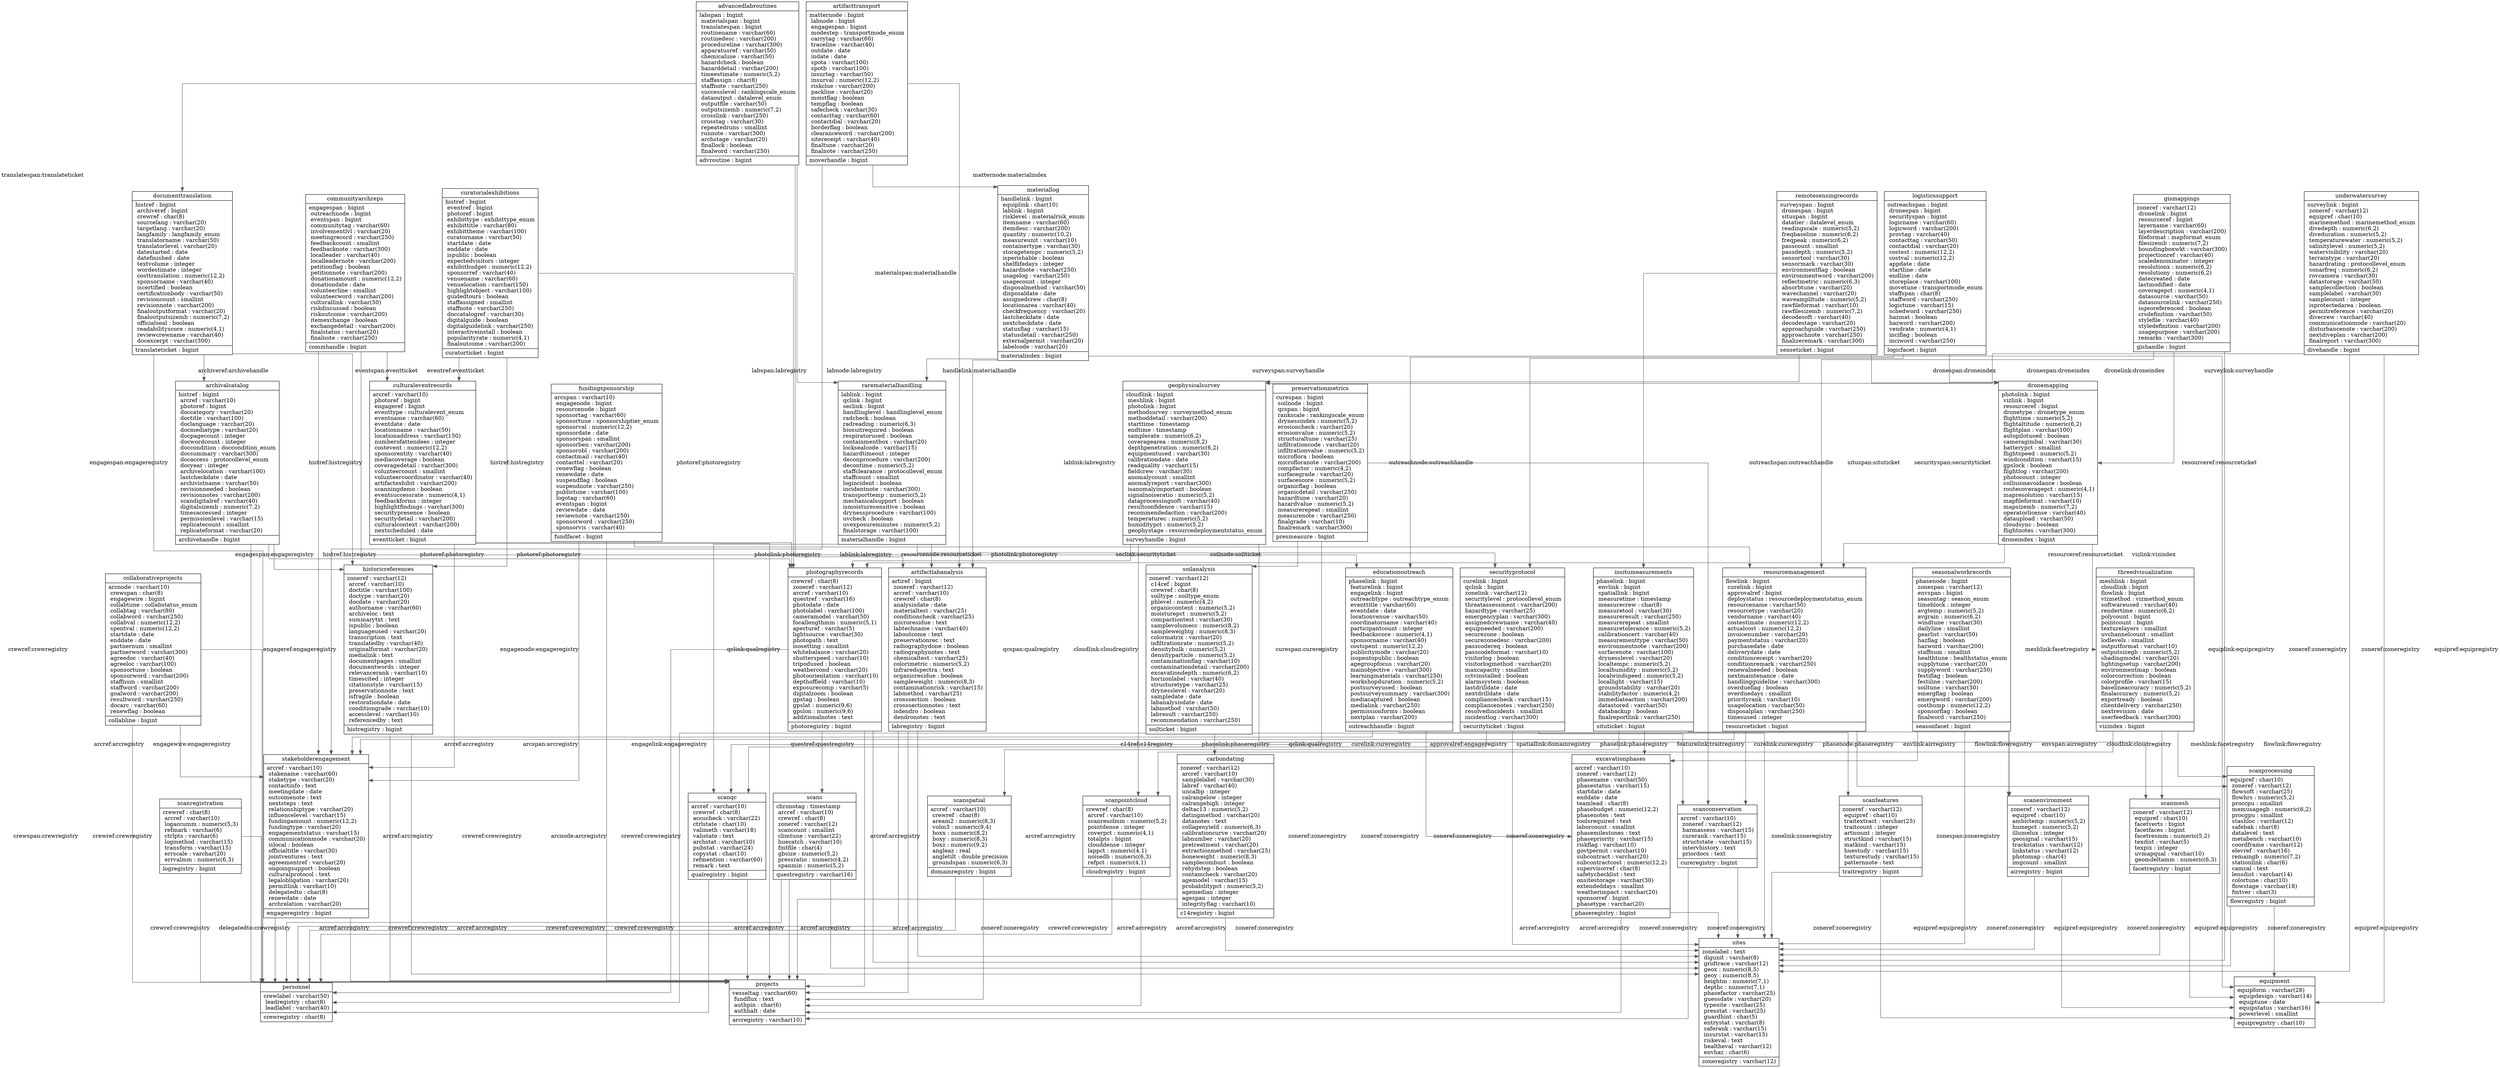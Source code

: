 digraph "advancedlabroutines" {

splines  = ortho;
fontname = "Inconsolata";

node [colorscheme = ylgnbu4];
edge [colorscheme = dark28, dir = both];

advancedlabroutines   [shape = record, label = "{ advancedlabroutines |  labspan : bigint\l  materialspan : bigint\l  translatespan : bigint\l  routinename : varchar(60)\l  routinedesc : varchar(200)\l  procedureline : varchar(300)\l  apparatusref : varchar(50)\l  chemicaluse : varchar(50)\l  hazardcheck : boolean\l  hazarddetail : varchar(200)\l  timeestimate : numeric(5,2)\l  staffassign : char(8)\l  staffnote : varchar(250)\l  successlevel : rankingscale_enum\l  dataoutput : datalevel_enum\l  outputfile : varchar(50)\l  outputsizemb : numeric(7,2)\l  crosslink : varchar(250)\l  crosstag : varchar(30)\l  repeatedruns : smallint\l  runnote : varchar(300)\l  archstage : varchar(20)\l  finallock : boolean\l  finalword : varchar(250)\l| advroutine : bigint\l }"];
archivalcatalog       [shape = record, label = "{ archivalcatalog |  histref : bigint\l  arcref : varchar(10)\l  photoref : bigint\l  doccategory : varchar(20)\l  doctitle : varchar(100)\l  doclanguage : varchar(20)\l  docmediatype : varchar(20)\l  docpagecount : integer\l  docwordcount : integer\l  doccondition : doccondition_enum\l  docsummary : varchar(300)\l  docaccess : protocollevel_enum\l  docyear : integer\l  archivelocation : varchar(100)\l  lastcheckdate : date\l  archivistname : varchar(50)\l  revisionneeded : boolean\l  revisionnotes : varchar(200)\l  scandigitalref : varchar(40)\l  digitalsizemb : numeric(7,2)\l  timesaccessed : integer\l  permissionlevel : varchar(15)\l  replicatecount : smallint\l  replicateformat : varchar(20)\l| archivehandle : bigint\l }"];
artifactlabanalysis   [shape = record, label = "{ artifactlabanalysis |  artiref : bigint\l  zoneref : varchar(12)\l  arcref : varchar(10)\l  crewref : char(8)\l  analysisdate : date\l  materialtest : varchar(25)\l  conditioncheck : varchar(25)\l  microresidue : text\l  labtechname : varchar(40)\l  laboutcome : text\l  preservationrec : text\l  radiographydone : boolean\l  radiographynotes : text\l  chemicaltest : varchar(25)\l  colorimetric : numeric(5,2)\l  infraredspectra : text\l  organicresidue : boolean\l  sampleweight : numeric(8,3)\l  contaminationrisk : varchar(15)\l  labmethod : varchar(25)\l  crosssection : boolean\l  crosssectionnotes : text\l  isdendro : boolean\l  dendronotes : text\l| labregistry : bigint\l }"];
artifacttransport     [shape = record, label = "{ artifacttransport |  matternode : bigint\l  labnode : bigint\l  engagespan : bigint\l  modestep : transportmode_enum\l  carrytag : varchar(60)\l  traceline : varchar(40)\l  outdate : date\l  indate : date\l  spota : varchar(100)\l  spotb : varchar(100)\l  insurtag : varchar(50)\l  insurval : numeric(12,2)\l  riskclue : varchar(200)\l  packline : varchar(20)\l  moistflag : boolean\l  tempflag : boolean\l  safecheck : varchar(30)\l  contacttag : varchar(60)\l  contactdial : varchar(20)\l  borderflag : boolean\l  clearanceword : varchar(200)\l  sitereceipt : varchar(40)\l  finaltune : varchar(20)\l  finalnote : varchar(250)\l| moverhandle : bigint\l }"];
carbondating          [shape = record, label = "{ carbondating |  zoneref : varchar(12)\l  arcref : varchar(10)\l  samplelabel : varchar(30)\l  labref : varchar(40)\l  uncalbp : integer\l  calrangelow : integer\l  calrangehigh : integer\l  deltac13 : numeric(5,2)\l  datingmethod : varchar(20)\l  datanotes : text\l  collagenyield : numeric(6,3)\l  calibrationcurve : varchar(20)\l  labnumber : varchar(20)\l  pretreatment : varchar(20)\l  extractionmethod : varchar(25)\l  boneweight : numeric(8,3)\l  samplecombust : boolean\l  rehydstep : boolean\l  contamcheck : varchar(20)\l  agemodel : varchar(15)\l  probabilitypct : numeric(5,2)\l  agemedian : integer\l  agespan : integer\l  integrityflag : varchar(10)\l| c14registry : bigint\l }"];
collaborativeprojects [shape = record, label = "{ collaborativeprojects |  arcnode : varchar(10)\l  crewspan : char(8)\l  engagewire : bigint\l  collabtune : collabstatus_enum\l  collabtag : varchar(80)\l  collabword : varchar(250)\l  collabval : numeric(12,2)\l  spentval : numeric(12,2)\l  startdate : date\l  enddate : date\l  partnernum : smallint\l  partnerword : varchar(300)\l  agreedoc : varchar(40)\l  agreeloc : varchar(100)\l  sponsortune : boolean\l  sponsorword : varchar(200)\l  staffnum : smallint\l  staffword : varchar(200)\l  goalword : varchar(200)\l  resultword : varchar(250)\l  docarc : varchar(60)\l  renewflag : boolean\l| collabline : bigint\l }"];
communityarchreps     [shape = record, label = "{ communityarchreps |  engagespan : bigint\l  outreachnode : bigint\l  eventspan : bigint\l  communitytag : varchar(60)\l  involvementlvl : varchar(20)\l  meetingrecord : varchar(250)\l  feedbackcount : smallint\l  feedbacknote : varchar(300)\l  localleader : varchar(40)\l  localleadernote : varchar(200)\l  petitionflag : boolean\l  petitionnote : varchar(200)\l  donationamount : numeric(12,2)\l  donationdate : date\l  volunteerline : smallint\l  volunteerword : varchar(200)\l  culturallink : varchar(50)\l  riskdiscussed : boolean\l  riskoutcome : varchar(200)\l  itemexchange : boolean\l  exchangedetail : varchar(200)\l  finalstatus : varchar(20)\l  finalnote : varchar(250)\l| commhandle : bigint\l }"];
culturaleventrecords  [shape = record, label = "{ culturaleventrecords |  arcref : varchar(10)\l  photoref : bigint\l  engageref : bigint\l  eventtype : culturalevent_enum\l  eventname : varchar(60)\l  eventdate : date\l  locationname : varchar(50)\l  locationaddress : varchar(150)\l  numberofattendees : integer\l  costevent : numeric(12,2)\l  sponsorentity : varchar(40)\l  mediacoverage : boolean\l  coveragedetail : varchar(300)\l  volunteercount : smallint\l  volunteercoordinator : varchar(40)\l  artifactexhibit : varchar(200)\l  scanningdemo : boolean\l  eventsuccessrate : numeric(4,1)\l  feedbackforms : integer\l  highlightfindings : varchar(300)\l  securitypresence : boolean\l  securitydetail : varchar(200)\l  culturalcontext : varchar(200)\l  nextscheduled : date\l| eventticket : bigint\l }"];
curatorialexhibitions [shape = record, label = "{ curatorialexhibitions |  histref : bigint\l  eventref : bigint\l  photoref : bigint\l  exhibittype : exhibittype_enum\l  exhibittitle : varchar(80)\l  exhibittheme : varchar(100)\l  curatorname : varchar(50)\l  startdate : date\l  enddate : date\l  ispublic : boolean\l  expectedvisitors : integer\l  exhibitbudget : numeric(12,2)\l  sponsorref : varchar(40)\l  venuename : varchar(60)\l  venuelocation : varchar(150)\l  highlightobject : varchar(100)\l  guidedtours : boolean\l  staffassigned : smallint\l  staffnote : varchar(250)\l  doccatalogref : varchar(30)\l  digitalguide : boolean\l  digitalguidelink : varchar(250)\l  interactiveinstall : boolean\l  popularityrate : numeric(4,1)\l  finaloutcome : varchar(200)\l| curatorticket : bigint\l }"];
documenttranslation   [shape = record, label = "{ documenttranslation |  histref : bigint\l  archiveref : bigint\l  crewref : char(8)\l  sourcelang : varchar(20)\l  targetlang : varchar(20)\l  langfamily : langfamily_enum\l  translatorname : varchar(50)\l  translatorlevel : varchar(20)\l  datestarted : date\l  datefinished : date\l  textvolume : integer\l  wordestimate : integer\l  costtranslation : numeric(12,2)\l  sponsorname : varchar(40)\l  iscertified : boolean\l  certificationbody : varchar(50)\l  revisioncount : smallint\l  revisionnote : varchar(200)\l  finaloutputformat : varchar(20)\l  finaloutputsizemb : numeric(7,2)\l  officialseal : boolean\l  readabilityscore : numeric(4,1)\l  reviewcrewname : varchar(40)\l  docexcerpt : varchar(300)\l| translateticket : bigint\l }"];
dronemapping          [shape = record, label = "{ dronemapping |  photolink : bigint\l  vizlink : bigint\l  resourceref : bigint\l  dronetype : dronetype_enum\l  flighttime : numeric(5,2)\l  flightaltitude : numeric(6,2)\l  flightplan : varchar(100)\l  autopilotused : boolean\l  cameragimbal : varchar(30)\l  batterypct : smallint\l  flightspeed : numeric(5,2)\l  windcondition : varchar(15)\l  gpslock : boolean\l  flightlog : varchar(200)\l  photocount : integer\l  collisionavoidance : boolean\l  routecoveragepct : numeric(4,1)\l  mapresolution : varchar(15)\l  mapfileformat : varchar(10)\l  mapsizemb : numeric(7,2)\l  operatorlicense : varchar(40)\l  dataupload : varchar(50)\l  cloudsync : boolean\l  flightnotes : varchar(300)\l| droneindex : bigint\l }"];
educationoutreach     [shape = record, label = "{ educationoutreach |  phaselink : bigint\l  featurelink : bigint\l  engagelink : bigint\l  outreachtype : outreachtype_enum\l  eventtitle : varchar(60)\l  eventdate : date\l  locationvenue : varchar(50)\l  coordinatorname : varchar(40)\l  participantcount : integer\l  feedbackscore : numeric(4,1)\l  sponsorname : varchar(40)\l  costspent : numeric(12,2)\l  publicitymode : varchar(20)\l  isopentopublic : boolean\l  agegroupfocus : varchar(20)\l  mainobjective : varchar(300)\l  learningmaterials : varchar(250)\l  workshopduration : numeric(5,2)\l  postsurveyused : boolean\l  postsurveysummary : varchar(300)\l  mediacaptured : boolean\l  medialink : varchar(250)\l  permissionforms : boolean\l  nextplan : varchar(200)\l| outreachhandle : bigint\l }"];
equipment             [shape = record, label = "{ equipment |  equipform : varchar(28)\l  equipdesign : varchar(14)\l  equiptune : date\l  equipstatus : varchar(16)\l  powerlevel : smallint\l| equipregistry : char(10)\l }"];
excavationphases      [shape = record, label = "{ excavationphases |  arcref : varchar(10)\l  zoneref : varchar(12)\l  phasename : varchar(50)\l  phasestatus : varchar(15)\l  startdate : date\l  enddate : date\l  teamlead : char(8)\l  phasebudget : numeric(12,2)\l  phasenotes : text\l  toolsrequired : text\l  laborcount : smallint\l  phasemilestones : text\l  phasepriority : varchar(15)\l  riskflag : varchar(10)\l  govtpermit : varchar(10)\l  subcontract : varchar(20)\l  subcontractcost : numeric(12,2)\l  supervisorref : char(8)\l  safetychecklist : text\l  onsitestorage : varchar(30)\l  extendeddays : smallint\l  weatherimpact : varchar(20)\l  sponsorref : bigint\l  phasetype : varchar(20)\l| phaseregistry : bigint\l }"];
fundingsponsorship    [shape = record, label = "{ fundingsponsorship |  arcspan : varchar(10)\l  engagenode : bigint\l  resourcenode : bigint\l  sponsortag : varchar(60)\l  sponsortune : sponsorshiptier_enum\l  sponsorval : numeric(12,2)\l  sponsordate : date\l  sponsorspan : smallint\l  sponsorben : varchar(200)\l  sponsorobl : varchar(200)\l  contactmail : varchar(40)\l  contacttel : varchar(20)\l  renewflag : boolean\l  renewdate : date\l  suspendflag : boolean\l  suspendnote : varchar(250)\l  publictune : varchar(100)\l  logotag : varchar(60)\l  eventspan : bigint\l  reviewdate : date\l  reviewnote : varchar(250)\l  sponsorword : varchar(250)\l  sponsorvis : varchar(40)\l| fundfacet : bigint\l }"];
geophysicalsurvey     [shape = record, label = "{ geophysicalsurvey |  cloudlink : bigint\l  meshlink : bigint\l  photolink : bigint\l  methodsurvey : surveymethod_enum\l  methoddetail : varchar(200)\l  starttime : timestamp\l  endtime : timestamp\l  samplerate : numeric(6,2)\l  coveragearea : numeric(8,2)\l  depthpenetration : numeric(6,2)\l  equipmentused : varchar(30)\l  calibrationdate : date\l  readquality : varchar(15)\l  fieldcrew : varchar(30)\l  anomalycount : smallint\l  anomalyreport : varchar(300)\l  isanomalyimportant : boolean\l  signalnoiseratio : numeric(5,2)\l  dataprocessingsoft : varchar(40)\l  resultconfidence : varchar(15)\l  recommendedaction : varchar(200)\l  temperaturec : numeric(5,2)\l  humiditypct : numeric(5,2)\l  geophystage : resourcedeploymentstatus_enum\l| surveyhandle : bigint\l }"];
gismappings           [shape = record, label = "{ gismappings |  zoneref : varchar(12)\l  dronelink : bigint\l  resourceref : bigint\l  layername : varchar(60)\l  layerdescription : varchar(200)\l  fileformat : mapformat_enum\l  filesizemb : numeric(7,2)\l  boundingboxwkt : varchar(300)\l  projectionref : varchar(40)\l  scaledenominator : integer\l  resolutionx : numeric(6,2)\l  resolutiony : numeric(6,2)\l  datecreated : date\l  lastmodified : date\l  coveragepct : numeric(4,1)\l  datasource : varchar(50)\l  datasourcelink : varchar(250)\l  isgeoreferenced : boolean\l  crsdefinition : varchar(50)\l  stylefile : varchar(40)\l  styledefinition : varchar(200)\l  usagepurpose : varchar(200)\l  remarks : varchar(300)\l| gishandle : bigint\l }"];
historicreferences    [shape = record, label = "{ historicreferences |  zoneref : varchar(12)\l  arcref : varchar(10)\l  doctitle : varchar(100)\l  doctype : varchar(20)\l  docdate : varchar(20)\l  authorname : varchar(60)\l  archiveloc : text\l  summarytxt : text\l  ispublic : boolean\l  languageused : varchar(20)\l  transcription : text\l  translatedby : varchar(40)\l  originalformat : varchar(20)\l  medialink : text\l  documentpages : smallint\l  documentwords : integer\l  relevancerank : varchar(10)\l  timescited : integer\l  citationstyle : varchar(15)\l  preservationnote : text\l  isfragile : boolean\l  restorationdate : date\l  conditiongrade : varchar(10)\l  accesslevel : varchar(10)\l  referencedby : text\l| histregistry : bigint\l }"];
insitumeasurements    [shape = record, label = "{ insitumeasurements |  phaselink : bigint\l  envlink : bigint\l  spatiallink : bigint\l  measuretime : timestamp\l  measurecrew : char(8)\l  measuretool : varchar(30)\l  measureresult : varchar(250)\l  measurerepeat : smallint\l  measuretolerance : numeric(5,2)\l  calibrationcert : varchar(40)\l  measurementtype : varchar(50)\l  environmentnote : varchar(200)\l  surfacenote : varchar(100)\l  drynesslevel : varchar(20)\l  localtempc : numeric(5,2)\l  localhumidity : numeric(5,2)\l  localwindspeed : numeric(5,2)\l  locallight : varchar(15)\l  groundstability : varchar(20)\l  stabilityfactor : numeric(4,2)\l  immediateaction : varchar(200)\l  datastored : varchar(50)\l  databackup : boolean\l  finalreportlink : varchar(250)\l| situticket : bigint\l }"];
logisticssupport      [shape = record, label = "{ logisticssupport |  outreachspan : bigint\l  dronespan : bigint\l  securityspan : bigint\l  logicname : varchar(60)\l  logicword : varchar(200)\l  provtag : varchar(40)\l  contacttag : varchar(50)\l  contactdial : varchar(20)\l  costest : numeric(12,2)\l  costval : numeric(12,2)\l  appdate : date\l  startline : date\l  endline : date\l  storeplace : varchar(100)\l  movetune : transportmode_enum\l  staffspan : char(8)\l  staffword : varchar(250)\l  logictune : varchar(15)\l  schedword : varchar(250)\l  hazmat : boolean\l  hazword : varchar(200)\l  vendrate : numeric(4,1)\l  inciflag : boolean\l  inciword : varchar(250)\l| logicfacet : bigint\l }"];
materiallog           [shape = record, label = "{ materiallog |  handlelink : bigint\l  equiplink : char(10)\l  lablink : bigint\l  risklevel : materialrisk_enum\l  itemname : varchar(60)\l  itemdesc : varchar(200)\l  quantity : numeric(10,2)\l  measureunit : varchar(10)\l  containertype : varchar(30)\l  storagetempc : numeric(5,2)\l  isperishable : boolean\l  shelflifedays : integer\l  hazardnote : varchar(250)\l  usagelog : varchar(250)\l  usagecount : integer\l  disposalmethod : varchar(50)\l  disposaldate : date\l  assignedcrew : char(8)\l  locationarea : varchar(40)\l  checkfrequency : varchar(20)\l  lastcheckdate : date\l  nextcheckdate : date\l  statusflag : varchar(15)\l  statusdetail : varchar(250)\l  externalpermit : varchar(20)\l  labelcode : varchar(20)\l| materialindex : bigint\l }"];
personnel             [shape = record, label = "{ personnel |  crewlabel : varchar(50)\l  leadregistry : char(8)\l  leadlabel : varchar(40)\l| crewregistry : char(8)\l }"];
photographyrecords    [shape = record, label = "{ photographyrecords |  crewref : char(8)\l  zoneref : varchar(12)\l  arcref : varchar(10)\l  questref : varchar(16)\l  photodate : date\l  photolabel : varchar(100)\l  cameramodel : varchar(50)\l  focallengthmm : numeric(5,1)\l  aperturef : varchar(5)\l  lightsource : varchar(30)\l  photopath : text\l  isosetting : smallint\l  whitebalance : varchar(20)\l  shutterspeed : varchar(10)\l  tripodused : boolean\l  weathercond : varchar(20)\l  photoorientation : varchar(10)\l  depthoffield : varchar(10)\l  exposurecomp : varchar(5)\l  digitalzoom : boolean\l  gpstag : boolean\l  gpslat : numeric(9,6)\l  gpslon : numeric(9,6)\l  additionalnotes : text\l| photoregistry : bigint\l }"];
preservationmetrics   [shape = record, label = "{ preservationmetrics |  curespan : bigint\l  soilnode : bigint\l  qcspan : bigint\l  rankscale : rankingscale_enum\l  drynessindex : numeric(5,2)\l  erosioncheck : varchar(20)\l  erosionvalue : numeric(5,2)\l  structuraltune : varchar(25)\l  infiltrationcode : varchar(20)\l  infiltrationvalue : numeric(5,2)\l  microflora : boolean\l  microfloranote : varchar(200)\l  compfactor : numeric(4,2)\l  surfacegrade : varchar(20)\l  surfacescore : numeric(5,2)\l  organicflag : boolean\l  organicdetail : varchar(250)\l  hazardtune : varchar(20)\l  hazardvalue : numeric(5,2)\l  measurerepeat : smallint\l  measurenote : varchar(250)\l  finalgrade : varchar(10)\l  finalremark : varchar(300)\l| presmeasure : bigint\l }"];
projects              [shape = record, label = "{ projects |  vesseltag : varchar(60)\l  fundflux : text\l  authpin : char(6)\l  authhalt : date\l| arcregistry : varchar(10)\l }"];
rarematerialhandling  [shape = record, label = "{ rarematerialhandling |  lablink : bigint\l  qclink : bigint\l  seclink : bigint\l  handlinglevel : handlinglevel_enum\l  radcheck : boolean\l  radreading : numeric(6,3)\l  biosuitrequired : boolean\l  respiratorused : boolean\l  containmentbox : varchar(20)\l  locksealcode : varchar(15)\l  hazardtimeout : integer\l  deconprocedure : varchar(200)\l  decontime : numeric(5,2)\l  staffclearance : protocollevel_enum\l  staffcount : smallint\l  logincident : boolean\l  incidentnote : varchar(300)\l  transporttemp : numeric(5,2)\l  mechanicalsupport : boolean\l  ismoisturesensitive : boolean\l  drynessprocedure : varchar(100)\l  uvcheck : boolean\l  uvexposureminutes : numeric(5,2)\l  finalstorage : varchar(100)\l| materialhandle : bigint\l }"];
remotesensingrecords  [shape = record, label = "{ remotesensingrecords |  surveyspan : bigint\l  dronespan : bigint\l  situspan : bigint\l  datatier : datalevel_enum\l  readingscale : numeric(5,2)\l  freqbaseline : numeric(6,2)\l  freqpeak : numeric(6,2)\l  passcount : smallint\l  passdepth : numeric(5,2)\l  sensortool : varchar(30)\l  sensormark : varchar(30)\l  environmentflag : boolean\l  environmentword : varchar(200)\l  reflectmetric : numeric(6,3)\l  absorbtune : varchar(20)\l  wavechannel : varchar(20)\l  waveamplitude : numeric(5,2)\l  rawfileformat : varchar(10)\l  rawfilesizemb : numeric(7,2)\l  decodesoft : varchar(40)\l  decodestage : varchar(20)\l  approachguide : varchar(250)\l  approachnote : varchar(250)\l  finalizeremark : varchar(300)\l| senseticket : bigint\l }"];
resourcemanagement    [shape = record, label = "{ resourcemanagement |  flowlink : bigint\l  curelink : bigint\l  approvalref : bigint\l  deploystatus : resourcedeploymentstatus_enum\l  resourcename : varchar(50)\l  resourcetype : varchar(20)\l  vendorname : varchar(40)\l  costestimate : numeric(12,2)\l  actualcost : numeric(12,2)\l  invoicenumber : varchar(20)\l  paymentstatus : varchar(20)\l  purchasedate : date\l  deliverydate : date\l  conditionreceipt : varchar(20)\l  conditionremark : varchar(250)\l  renewalneeded : boolean\l  nextmaintenance : date\l  handlingguideline : varchar(300)\l  overdueflag : boolean\l  overduedays : smallint\l  priorityrank : varchar(10)\l  usagelocation : varchar(50)\l  disposalplan : varchar(250)\l  timesused : integer\l| resourceticket : bigint\l }"];
scanconservation      [shape = record, label = "{ scanconservation |  arcref : varchar(10)\l  zoneref : varchar(12)\l  harmassess : varchar(15)\l  curerank : varchar(15)\l  structstate : varchar(15)\l  intervhistory : text\l  priordocs : text\l| cureregistry : bigint\l }"];
scanenvironment       [shape = record, label = "{ scanenvironment |  zoneref : varchar(12)\l  equipref : char(10)\l  ambictemp : numeric(5,2)\l  humepct : numeric(5,2)\l  illumelux : integer\l  geosignal : varchar(15)\l  trackstatus : varchar(12)\l  linkstatus : varchar(12)\l  photomap : char(4)\l  imgcount : smallint\l| airregistry : bigint\l }"];
scanfeatures          [shape = record, label = "{ scanfeatures |  zoneref : varchar(12)\l  equipref : char(10)\l  traitextract : varchar(25)\l  traitcount : integer\l  articount : integer\l  structkind : varchar(15)\l  matkind : varchar(15)\l  huestudy : varchar(15)\l  texturestudy : varchar(15)\l  patternnote : text\l| traitregistry : bigint\l }"];
scanmesh              [shape = record, label = "{ scanmesh |  zoneref : varchar(12)\l  equipref : char(10)\l  facetverts : bigint\l  facetfaces : bigint\l  facetresmm : numeric(5,2)\l  texdist : varchar(5)\l  texpix : integer\l  uvmapqual : varchar(10)\l  geomdeltamm : numeric(6,3)\l| facetregistry : bigint\l }"];
scanpointcloud        [shape = record, label = "{ scanpointcloud |  crewref : char(8)\l  arcref : varchar(10)\l  scanresolmm : numeric(5,2)\l  pointdense : integer\l  coverpct : numeric(4,1)\l  totalpts : bigint\l  clouddense : integer\l  lappct : numeric(4,1)\l  noisedb : numeric(6,3)\l  refpct : numeric(4,1)\l| cloudregistry : bigint\l }"];
scanprocessing        [shape = record, label = "{ scanprocessing |  equipref : char(10)\l  zoneref : varchar(12)\l  flowsoft : varchar(25)\l  flowhrs : numeric(5,2)\l  proccpu : smallint\l  memusagegb : numeric(6,2)\l  procgpu : smallint\l  stashloc : varchar(12)\l  safebak : char(8)\l  datalevel : text\l  metabench : varchar(10)\l  coordframe : varchar(12)\l  elevref : varchar(16)\l  remaingb : numeric(7,2)\l  stationlink : char(6)\l  camcal : text\l  lensdist : varchar(14)\l  colortune : char(10)\l  flowstage : varchar(18)\l  fmtver : char(3)\l| flowregistry : bigint\l }"];
scanqc                [shape = record, label = "{ scanqc |  arcref : varchar(10)\l  crewref : char(8)\l  accucheck : varchar(22)\l  ctrlstate : char(10)\l  valimeth : varchar(18)\l  valistate : text\l  archstat : varchar(10)\l  pubstat : varchar(24)\l  copystat : char(10)\l  refmention : varchar(60)\l  remark : text\l| qualregistry : bigint\l }"];
scanregistration      [shape = record, label = "{ scanregistration |  crewref : char(8)\l  arcref : varchar(10)\l  logaccumm : numeric(5,3)\l  refmark : varchar(6)\l  ctrlpts : varchar(6)\l  logmethod : varchar(15)\l  transform : varchar(15)\l  errscale : varchar(20)\l  errvalmm : numeric(6,3)\l| logregistry : bigint\l }"];
scans                 [shape = record, label = "{ scans |  chronotag : timestamp\l  arcref : varchar(10)\l  crewref : char(8)\l  zoneref : varchar(12)\l  scancount : smallint\l  climtune : varchar(22)\l  huecatch : varchar(10)\l  fmtfile : char(4)\l  gbsize : numeric(5,2)\l  pressratio : numeric(4,2)\l  spanmin : numeric(5,2)\l| questregistry : varchar(16)\l }"];
scanspatial           [shape = record, label = "{ scanspatial |  arcref : varchar(10)\l  crewref : char(8)\l  aream2 : numeric(8,3)\l  volm3 : numeric(9,4)\l  boxx : numeric(8,2)\l  boxy : numeric(8,3)\l  boxz : numeric(9,2)\l  angleaz : real\l  angletilt : double precision\l  groundspan : numeric(6,3)\l| domainregistry : bigint\l }"];
seasonalworkrecords   [shape = record, label = "{ seasonalworkrecords |  phasenode : bigint\l  zonespan : varchar(12)\l  envspan : bigint\l  seasontag : season_enum\l  timeblock : integer\l  avgtemp : numeric(5,2)\l  avgrain : numeric(6,2)\l  windtune : varchar(30)\l  dailyline : smallint\l  gearlist : varchar(50)\l  hazflag : boolean\l  hazword : varchar(200)\l  staffnum : smallint\l  healthtune : healthstatus_enum\l  supplytune : varchar(20)\l  supplyword : varchar(250)\l  festiflag : boolean\l  festiline : varchar(200)\l  soiltune : varchar(30)\l  emergflag : boolean\l  emergword : varchar(200)\l  costbump : numeric(12,2)\l  sponsorflag : boolean\l  finalword : varchar(250)\l| seasonfacet : bigint\l }"];
securityprotocol      [shape = record, label = "{ securityprotocol |  curelink : bigint\l  qclink : bigint\l  zonelink : varchar(12)\l  securitylevel : protocollevel_enum\l  threatassessment : varchar(200)\l  hazardtype : varchar(25)\l  emergencyplan : varchar(300)\l  assignedcrewname : varchar(40)\l  equipneeded : varchar(200)\l  securezone : boolean\l  securezonedesc : varchar(200)\l  passcodereq : boolean\l  passcodeformat : varchar(10)\l  visitorlog : boolean\l  visitorlogmethod : varchar(20)\l  maxcapacity : smallint\l  cctvinstalled : boolean\l  alarmsystem : boolean\l  lastdrilldate : date\l  nextdrilldate : date\l  compliancecheck : varchar(15)\l  compliancenotes : varchar(250)\l  resolvedincidents : smallint\l  incidentlog : varchar(300)\l| securityticket : bigint\l }"];
sites                 [shape = record, label = "{ sites |  zonelabel : text\l  digunit : varchar(8)\l  gridtrace : varchar(12)\l  geox : numeric(8,5)\l  geoy : numeric(8,5)\l  heightm : numeric(7,1)\l  depthc : numeric(7,1)\l  phasefactor : varchar(25)\l  guessdate : varchar(20)\l  typesite : varchar(25)\l  presstat : varchar(25)\l  guardhint : char(5)\l  entrystat : varchar(8)\l  saferank : varchar(15)\l  insurstat : varchar(15)\l  riskeval : text\l  healtheval : varchar(12)\l  envhaz : char(6)\l| zoneregistry : varchar(12)\l }"];
soilanalysis          [shape = record, label = "{ soilanalysis |  zoneref : varchar(12)\l  c14ref : bigint\l  crewref : char(8)\l  soiltype : soiltype_enum\l  phlevel : numeric(4,2)\l  organiccontent : numeric(5,2)\l  moisturepct : numeric(5,2)\l  compactiontest : varchar(30)\l  samplevolumecc : numeric(8,2)\l  sampleweightg : numeric(8,3)\l  colormatrix : varchar(20)\l  infiltrationrate : numeric(5,2)\l  densitybulk : numeric(5,2)\l  densityparticle : numeric(5,2)\l  contaminationflag : varchar(10)\l  contaminationdetail : varchar(200)\l  excavationdepth : numeric(6,2)\l  horizonlabel : varchar(40)\l  structuretype : varchar(25)\l  drynesslevel : varchar(20)\l  sampledate : date\l  labanalysisdate : date\l  labmethod : varchar(50)\l  labresult : varchar(250)\l  recommendation : varchar(250)\l| soilticket : bigint\l }"];
stakeholderengagement [shape = record, label = "{ stakeholderengagement |  arcref : varchar(10)\l  stakename : varchar(60)\l  staketype : varchar(20)\l  contactinfo : text\l  meetingdate : date\l  outcomenote : text\l  nextsteps : text\l  relationshiptype : varchar(20)\l  influencelevel : varchar(15)\l  fundingamount : numeric(12,2)\l  fundingtype : varchar(20)\l  engagementstatus : varchar(15)\l  communicationmode : varchar(20)\l  islocal : boolean\l  officialtitle : varchar(30)\l  jointventures : text\l  agreementref : varchar(20)\l  ongoingsupport : boolean\l  culturalprotocol : text\l  legalobligation : varchar(20)\l  permitlink : varchar(10)\l  delegatedto : char(8)\l  renewdate : date\l  archrelation : varchar(20)\l| engageregistry : bigint\l }"];
threedvisualization   [shape = record, label = "{ threedvisualization |  meshlink : bigint\l  cloudlink : bigint\l  flowlink : bigint\l  vizmethod : vizmethod_enum\l  softwareused : varchar(40)\l  rendertime : numeric(6,2)\l  polycount : bigint\l  pointcount : bigint\l  texturelayers : smallint\l  uvchannelcount : smallint\l  lodlevels : smallint\l  outputformat : varchar(10)\l  outputsizegb : numeric(5,2)\l  shadingmodel : varchar(20)\l  lightingsetup : varchar(200)\l  environmentmap : boolean\l  colorcorrection : boolean\l  colorprofile : varchar(15)\l  baselineaccuracy : numeric(5,2)\l  finalaccuracy : numeric(5,2)\l  exportready : boolean\l  clientdelivery : varchar(250)\l  nextrevision : date\l  userfeedback : varchar(300)\l| vizindex : bigint\l }"];
underwatersurvey      [shape = record, label = "{ underwatersurvey |  surveylink : bigint\l  zoneref : varchar(12)\l  equipref : char(10)\l  marinemethod : marinemethod_enum\l  divedepth : numeric(6,2)\l  diveduration : numeric(5,2)\l  temperaturewater : numeric(5,2)\l  salinitylevel : numeric(5,2)\l  watervisibility : varchar(20)\l  terraintype : varchar(20)\l  hazardrating : protocollevel_enum\l  sonarfreq : numeric(6,2)\l  rovcamera : varchar(30)\l  datastorage : varchar(50)\l  samplecollection : boolean\l  samplelabel : varchar(30)\l  samplecount : integer\l  isprotectedarea : boolean\l  permitreference : varchar(20)\l  divecrew : varchar(40)\l  communicationmode : varchar(20)\l  disturbancenote : varchar(200)\l  nextdiveplan : varchar(200)\l  finalreport : varchar(300)\l| divehandle : bigint\l }"];

advancedlabroutines   -> artifactlabanalysis   [color = "#595959", style = solid , arrowtail = none    , arrowhead = normal  , taillabel = "", label = "labspan:labregistry", headlabel = ""];
advancedlabroutines   -> documenttranslation   [color = "#595959", style = solid , arrowtail = none    , arrowhead = normal  , taillabel = "", label = "translatespan:translateticket", headlabel = ""];
advancedlabroutines   -> rarematerialhandling  [color = "#595959", style = solid , arrowtail = none    , arrowhead = normal  , taillabel = "", label = "materialspan:materialhandle", headlabel = ""];
archivalcatalog       -> historicreferences    [color = "#595959", style = solid , arrowtail = none    , arrowhead = normal  , taillabel = "", label = "histref:histregistry", headlabel = ""];
archivalcatalog       -> photographyrecords    [color = "#595959", style = solid , arrowtail = none    , arrowhead = normal  , taillabel = "", label = "photoref:photoregistry", headlabel = ""];
archivalcatalog       -> projects              [color = "#595959", style = solid , arrowtail = none    , arrowhead = normal  , taillabel = "", label = "arcref:arcregistry", headlabel = ""];
artifactlabanalysis   -> personnel             [color = "#595959", style = solid , arrowtail = none    , arrowhead = normal  , taillabel = "", label = "crewref:crewregistry", headlabel = ""];
artifactlabanalysis   -> projects              [color = "#595959", style = solid , arrowtail = none    , arrowhead = normal  , taillabel = "", label = "arcref:arcregistry", headlabel = ""];
artifactlabanalysis   -> sites                 [color = "#595959", style = solid , arrowtail = none    , arrowhead = normal  , taillabel = "", label = "zoneref:zoneregistry", headlabel = ""];
artifacttransport     -> artifactlabanalysis   [color = "#595959", style = solid , arrowtail = none    , arrowhead = normal  , taillabel = "", label = "labnode:labregistry", headlabel = ""];
artifacttransport     -> materiallog           [color = "#595959", style = solid , arrowtail = none    , arrowhead = normal  , taillabel = "", label = "matternode:materialindex", headlabel = ""];
artifacttransport     -> stakeholderengagement [color = "#595959", style = solid , arrowtail = none    , arrowhead = normal  , taillabel = "", label = "engagespan:engageregistry", headlabel = ""];
carbondating          -> projects              [color = "#595959", style = solid , arrowtail = none    , arrowhead = normal  , taillabel = "", label = "arcref:arcregistry", headlabel = ""];
carbondating          -> sites                 [color = "#595959", style = solid , arrowtail = none    , arrowhead = normal  , taillabel = "", label = "zoneref:zoneregistry", headlabel = ""];
collaborativeprojects -> personnel             [color = "#595959", style = solid , arrowtail = none    , arrowhead = normal  , taillabel = "", label = "crewspan:crewregistry", headlabel = ""];
collaborativeprojects -> projects              [color = "#595959", style = solid , arrowtail = none    , arrowhead = normal  , taillabel = "", label = "arcnode:arcregistry", headlabel = ""];
collaborativeprojects -> stakeholderengagement [color = "#595959", style = solid , arrowtail = none    , arrowhead = normal  , taillabel = "", label = "engagewire:engageregistry", headlabel = ""];
communityarchreps     -> culturaleventrecords  [color = "#595959", style = solid , arrowtail = none    , arrowhead = normal  , taillabel = "", label = "eventspan:eventticket", headlabel = ""];
communityarchreps     -> educationoutreach     [color = "#595959", style = solid , arrowtail = none    , arrowhead = normal  , taillabel = "", label = "outreachnode:outreachhandle", headlabel = ""];
communityarchreps     -> stakeholderengagement [color = "#595959", style = solid , arrowtail = none    , arrowhead = normal  , taillabel = "", label = "engagespan:engageregistry", headlabel = ""];
culturaleventrecords  -> photographyrecords    [color = "#595959", style = solid , arrowtail = none    , arrowhead = normal  , taillabel = "", label = "photoref:photoregistry", headlabel = ""];
culturaleventrecords  -> projects              [color = "#595959", style = solid , arrowtail = none    , arrowhead = normal  , taillabel = "", label = "arcref:arcregistry", headlabel = ""];
culturaleventrecords  -> stakeholderengagement [color = "#595959", style = solid , arrowtail = none    , arrowhead = normal  , taillabel = "", label = "engageref:engageregistry", headlabel = ""];
curatorialexhibitions -> culturaleventrecords  [color = "#595959", style = solid , arrowtail = none    , arrowhead = normal  , taillabel = "", label = "eventref:eventticket", headlabel = ""];
curatorialexhibitions -> historicreferences    [color = "#595959", style = solid , arrowtail = none    , arrowhead = normal  , taillabel = "", label = "histref:histregistry", headlabel = ""];
curatorialexhibitions -> photographyrecords    [color = "#595959", style = solid , arrowtail = none    , arrowhead = normal  , taillabel = "", label = "photoref:photoregistry", headlabel = ""];
documenttranslation   -> archivalcatalog       [color = "#595959", style = solid , arrowtail = none    , arrowhead = normal  , taillabel = "", label = "archiveref:archivehandle", headlabel = ""];
documenttranslation   -> historicreferences    [color = "#595959", style = solid , arrowtail = none    , arrowhead = normal  , taillabel = "", label = "histref:histregistry", headlabel = ""];
documenttranslation   -> personnel             [color = "#595959", style = solid , arrowtail = none    , arrowhead = normal  , taillabel = "", label = "crewref:crewregistry", headlabel = ""];
dronemapping          -> photographyrecords    [color = "#595959", style = solid , arrowtail = none    , arrowhead = normal  , taillabel = "", label = "photolink:photoregistry", headlabel = ""];
dronemapping          -> resourcemanagement    [color = "#595959", style = solid , arrowtail = none    , arrowhead = normal  , taillabel = "", label = "resourceref:resourceticket", headlabel = ""];
dronemapping          -> threedvisualization   [color = "#595959", style = solid , arrowtail = none    , arrowhead = normal  , taillabel = "", label = "vizlink:vizindex", headlabel = ""];
educationoutreach     -> excavationphases      [color = "#595959", style = solid , arrowtail = none    , arrowhead = normal  , taillabel = "", label = "phaselink:phaseregistry", headlabel = ""];
educationoutreach     -> scanfeatures          [color = "#595959", style = solid , arrowtail = none    , arrowhead = normal  , taillabel = "", label = "featurelink:traitregistry", headlabel = ""];
educationoutreach     -> stakeholderengagement [color = "#595959", style = solid , arrowtail = none    , arrowhead = normal  , taillabel = "", label = "engagelink:engageregistry", headlabel = ""];
excavationphases      -> projects              [color = "#595959", style = solid , arrowtail = none    , arrowhead = normal  , taillabel = "", label = "arcref:arcregistry", headlabel = ""];
excavationphases      -> sites                 [color = "#595959", style = solid , arrowtail = none    , arrowhead = normal  , taillabel = "", label = "zoneref:zoneregistry", headlabel = ""];
fundingsponsorship    -> projects              [color = "#595959", style = solid , arrowtail = none    , arrowhead = normal  , taillabel = "", label = "arcspan:arcregistry", headlabel = ""];
fundingsponsorship    -> resourcemanagement    [color = "#595959", style = solid , arrowtail = none    , arrowhead = normal  , taillabel = "", label = "resourcenode:resourceticket", headlabel = ""];
fundingsponsorship    -> stakeholderengagement [color = "#595959", style = solid , arrowtail = none    , arrowhead = normal  , taillabel = "", label = "engagenode:engageregistry", headlabel = ""];
geophysicalsurvey     -> photographyrecords    [color = "#595959", style = solid , arrowtail = none    , arrowhead = normal  , taillabel = "", label = "photolink:photoregistry", headlabel = ""];
geophysicalsurvey     -> scanmesh              [color = "#595959", style = solid , arrowtail = none    , arrowhead = normal  , taillabel = "", label = "meshlink:facetregistry", headlabel = ""];
geophysicalsurvey     -> scanpointcloud        [color = "#595959", style = solid , arrowtail = none    , arrowhead = normal  , taillabel = "", label = "cloudlink:cloudregistry", headlabel = ""];
gismappings           -> dronemapping          [color = "#595959", style = solid , arrowtail = none    , arrowhead = normal  , taillabel = "", label = "dronelink:droneindex", headlabel = ""];
gismappings           -> resourcemanagement    [color = "#595959", style = solid , arrowtail = none    , arrowhead = normal  , taillabel = "", label = "resourceref:resourceticket", headlabel = ""];
gismappings           -> sites                 [color = "#595959", style = solid , arrowtail = none    , arrowhead = normal  , taillabel = "", label = "zoneref:zoneregistry", headlabel = ""];
historicreferences    -> projects              [color = "#595959", style = solid , arrowtail = none    , arrowhead = normal  , taillabel = "", label = "arcref:arcregistry", headlabel = ""];
historicreferences    -> sites                 [color = "#595959", style = solid , arrowtail = none    , arrowhead = normal  , taillabel = "", label = "zoneref:zoneregistry", headlabel = ""];
insitumeasurements    -> excavationphases      [color = "#595959", style = solid , arrowtail = none    , arrowhead = normal  , taillabel = "", label = "phaselink:phaseregistry", headlabel = ""];
insitumeasurements    -> scanenvironment       [color = "#595959", style = solid , arrowtail = none    , arrowhead = normal  , taillabel = "", label = "envlink:airregistry", headlabel = ""];
insitumeasurements    -> scanspatial           [color = "#595959", style = solid , arrowtail = none    , arrowhead = normal  , taillabel = "", label = "spatiallink:domainregistry", headlabel = ""];
logisticssupport      -> dronemapping          [color = "#595959", style = solid , arrowtail = none    , arrowhead = normal  , taillabel = "", label = "dronespan:droneindex", headlabel = ""];
logisticssupport      -> educationoutreach     [color = "#595959", style = solid , arrowtail = none    , arrowhead = normal  , taillabel = "", label = "outreachspan:outreachhandle", headlabel = ""];
logisticssupport      -> securityprotocol      [color = "#595959", style = solid , arrowtail = none    , arrowhead = normal  , taillabel = "", label = "securityspan:securityticket", headlabel = ""];
materiallog           -> artifactlabanalysis   [color = "#595959", style = solid , arrowtail = none    , arrowhead = normal  , taillabel = "", label = "lablink:labregistry", headlabel = ""];
materiallog           -> equipment             [color = "#595959", style = solid , arrowtail = none    , arrowhead = normal  , taillabel = "", label = "equiplink:equipregistry", headlabel = ""];
materiallog           -> rarematerialhandling  [color = "#595959", style = solid , arrowtail = none    , arrowhead = normal  , taillabel = "", label = "handlelink:materialhandle", headlabel = ""];
photographyrecords    -> personnel             [color = "#595959", style = solid , arrowtail = none    , arrowhead = normal  , taillabel = "", label = "crewref:crewregistry", headlabel = ""];
photographyrecords    -> projects              [color = "#595959", style = solid , arrowtail = none    , arrowhead = normal  , taillabel = "", label = "arcref:arcregistry", headlabel = ""];
photographyrecords    -> scans                 [color = "#595959", style = solid , arrowtail = none    , arrowhead = normal  , taillabel = "", label = "questref:questregistry", headlabel = ""];
photographyrecords    -> sites                 [color = "#595959", style = solid , arrowtail = none    , arrowhead = normal  , taillabel = "", label = "zoneref:zoneregistry", headlabel = ""];
preservationmetrics   -> scanconservation      [color = "#595959", style = solid , arrowtail = none    , arrowhead = normal  , taillabel = "", label = "curespan:cureregistry", headlabel = ""];
preservationmetrics   -> scanqc                [color = "#595959", style = solid , arrowtail = none    , arrowhead = normal  , taillabel = "", label = "qcspan:qualregistry", headlabel = ""];
preservationmetrics   -> soilanalysis          [color = "#595959", style = solid , arrowtail = none    , arrowhead = normal  , taillabel = "", label = "soilnode:soilticket", headlabel = ""];
rarematerialhandling  -> artifactlabanalysis   [color = "#595959", style = solid , arrowtail = none    , arrowhead = normal  , taillabel = "", label = "lablink:labregistry", headlabel = ""];
rarematerialhandling  -> scanqc                [color = "#595959", style = solid , arrowtail = none    , arrowhead = normal  , taillabel = "", label = "qclink:qualregistry", headlabel = ""];
rarematerialhandling  -> securityprotocol      [color = "#595959", style = solid , arrowtail = none    , arrowhead = normal  , taillabel = "", label = "seclink:securityticket", headlabel = ""];
remotesensingrecords  -> dronemapping          [color = "#595959", style = solid , arrowtail = none    , arrowhead = normal  , taillabel = "", label = "dronespan:droneindex", headlabel = ""];
remotesensingrecords  -> geophysicalsurvey     [color = "#595959", style = solid , arrowtail = none    , arrowhead = normal  , taillabel = "", label = "surveyspan:surveyhandle", headlabel = ""];
remotesensingrecords  -> insitumeasurements    [color = "#595959", style = solid , arrowtail = none    , arrowhead = normal  , taillabel = "", label = "situspan:situticket", headlabel = ""];
resourcemanagement    -> scanconservation      [color = "#595959", style = solid , arrowtail = none    , arrowhead = normal  , taillabel = "", label = "curelink:cureregistry", headlabel = ""];
resourcemanagement    -> scanprocessing        [color = "#595959", style = solid , arrowtail = none    , arrowhead = normal  , taillabel = "", label = "flowlink:flowregistry", headlabel = ""];
resourcemanagement    -> stakeholderengagement [color = "#595959", style = solid , arrowtail = none    , arrowhead = normal  , taillabel = "", label = "approvalref:engageregistry", headlabel = ""];
scanconservation      -> projects              [color = "#595959", style = solid , arrowtail = none    , arrowhead = normal  , taillabel = "", label = "arcref:arcregistry", headlabel = ""];
scanconservation      -> sites                 [color = "#595959", style = solid , arrowtail = none    , arrowhead = normal  , taillabel = "", label = "zoneref:zoneregistry", headlabel = ""];
scanenvironment       -> equipment             [color = "#595959", style = solid , arrowtail = none    , arrowhead = normal  , taillabel = "", label = "equipref:equipregistry", headlabel = ""];
scanenvironment       -> sites                 [color = "#595959", style = solid , arrowtail = none    , arrowhead = normal  , taillabel = "", label = "zoneref:zoneregistry", headlabel = ""];
scanfeatures          -> equipment             [color = "#595959", style = solid , arrowtail = none    , arrowhead = normal  , taillabel = "", label = "equipref:equipregistry", headlabel = ""];
scanfeatures          -> sites                 [color = "#595959", style = solid , arrowtail = none    , arrowhead = normal  , taillabel = "", label = "zoneref:zoneregistry", headlabel = ""];
scanmesh              -> equipment             [color = "#595959", style = solid , arrowtail = none    , arrowhead = normal  , taillabel = "", label = "equipref:equipregistry", headlabel = ""];
scanmesh              -> sites                 [color = "#595959", style = solid , arrowtail = none    , arrowhead = normal  , taillabel = "", label = "zoneref:zoneregistry", headlabel = ""];
scanpointcloud        -> personnel             [color = "#595959", style = solid , arrowtail = none    , arrowhead = normal  , taillabel = "", label = "crewref:crewregistry", headlabel = ""];
scanpointcloud        -> projects              [color = "#595959", style = solid , arrowtail = none    , arrowhead = normal  , taillabel = "", label = "arcref:arcregistry", headlabel = ""];
scanprocessing        -> equipment             [color = "#595959", style = solid , arrowtail = none    , arrowhead = normal  , taillabel = "", label = "equipref:equipregistry", headlabel = ""];
scanprocessing        -> sites                 [color = "#595959", style = solid , arrowtail = none    , arrowhead = normal  , taillabel = "", label = "zoneref:zoneregistry", headlabel = ""];
scanqc                -> personnel             [color = "#595959", style = solid , arrowtail = none    , arrowhead = normal  , taillabel = "", label = "crewref:crewregistry", headlabel = ""];
scanqc                -> projects              [color = "#595959", style = solid , arrowtail = none    , arrowhead = normal  , taillabel = "", label = "arcref:arcregistry", headlabel = ""];
scanregistration      -> personnel             [color = "#595959", style = solid , arrowtail = none    , arrowhead = normal  , taillabel = "", label = "crewref:crewregistry", headlabel = ""];
scanregistration      -> projects              [color = "#595959", style = solid , arrowtail = none    , arrowhead = normal  , taillabel = "", label = "arcref:arcregistry", headlabel = ""];
scans                 -> personnel             [color = "#595959", style = solid , arrowtail = none    , arrowhead = normal  , taillabel = "", label = "crewref:crewregistry", headlabel = ""];
scans                 -> projects              [color = "#595959", style = solid , arrowtail = none    , arrowhead = normal  , taillabel = "", label = "arcref:arcregistry", headlabel = ""];
scans                 -> sites                 [color = "#595959", style = solid , arrowtail = none    , arrowhead = normal  , taillabel = "", label = "zoneref:zoneregistry", headlabel = ""];
scanspatial           -> personnel             [color = "#595959", style = solid , arrowtail = none    , arrowhead = normal  , taillabel = "", label = "crewref:crewregistry", headlabel = ""];
scanspatial           -> projects              [color = "#595959", style = solid , arrowtail = none    , arrowhead = normal  , taillabel = "", label = "arcref:arcregistry", headlabel = ""];
seasonalworkrecords   -> excavationphases      [color = "#595959", style = solid , arrowtail = none    , arrowhead = normal  , taillabel = "", label = "phasenode:phaseregistry", headlabel = ""];
seasonalworkrecords   -> scanenvironment       [color = "#595959", style = solid , arrowtail = none    , arrowhead = normal  , taillabel = "", label = "envspan:airregistry", headlabel = ""];
seasonalworkrecords   -> sites                 [color = "#595959", style = solid , arrowtail = none    , arrowhead = normal  , taillabel = "", label = "zonespan:zoneregistry", headlabel = ""];
securityprotocol      -> scanconservation      [color = "#595959", style = solid , arrowtail = none    , arrowhead = normal  , taillabel = "", label = "curelink:cureregistry", headlabel = ""];
securityprotocol      -> scanqc                [color = "#595959", style = solid , arrowtail = none    , arrowhead = normal  , taillabel = "", label = "qclink:qualregistry", headlabel = ""];
securityprotocol      -> sites                 [color = "#595959", style = solid , arrowtail = none    , arrowhead = normal  , taillabel = "", label = "zonelink:zoneregistry", headlabel = ""];
soilanalysis          -> carbondating          [color = "#595959", style = solid , arrowtail = none    , arrowhead = normal  , taillabel = "", label = "c14ref:c14registry", headlabel = ""];
soilanalysis          -> personnel             [color = "#595959", style = solid , arrowtail = none    , arrowhead = normal  , taillabel = "", label = "crewref:crewregistry", headlabel = ""];
soilanalysis          -> sites                 [color = "#595959", style = solid , arrowtail = none    , arrowhead = normal  , taillabel = "", label = "zoneref:zoneregistry", headlabel = ""];
stakeholderengagement -> personnel             [color = "#595959", style = solid , arrowtail = none    , arrowhead = normal  , taillabel = "", label = "delegatedto:crewregistry", headlabel = ""];
stakeholderengagement -> projects              [color = "#595959", style = solid , arrowtail = none    , arrowhead = normal  , taillabel = "", label = "arcref:arcregistry", headlabel = ""];
threedvisualization   -> scanmesh              [color = "#595959", style = solid , arrowtail = none    , arrowhead = normal  , taillabel = "", label = "meshlink:facetregistry", headlabel = ""];
threedvisualization   -> scanpointcloud        [color = "#595959", style = solid , arrowtail = none    , arrowhead = normal  , taillabel = "", label = "cloudlink:cloudregistry", headlabel = ""];
threedvisualization   -> scanprocessing        [color = "#595959", style = solid , arrowtail = none    , arrowhead = normal  , taillabel = "", label = "flowlink:flowregistry", headlabel = ""];
underwatersurvey      -> equipment             [color = "#595959", style = solid , arrowtail = none    , arrowhead = normal  , taillabel = "", label = "equipref:equipregistry", headlabel = ""];
underwatersurvey      -> geophysicalsurvey     [color = "#595959", style = solid , arrowtail = none    , arrowhead = normal  , taillabel = "", label = "surveylink:surveyhandle", headlabel = ""];
underwatersurvey      -> sites                 [color = "#595959", style = solid , arrowtail = none    , arrowhead = normal  , taillabel = "", label = "zoneref:zoneregistry", headlabel = ""];

}
